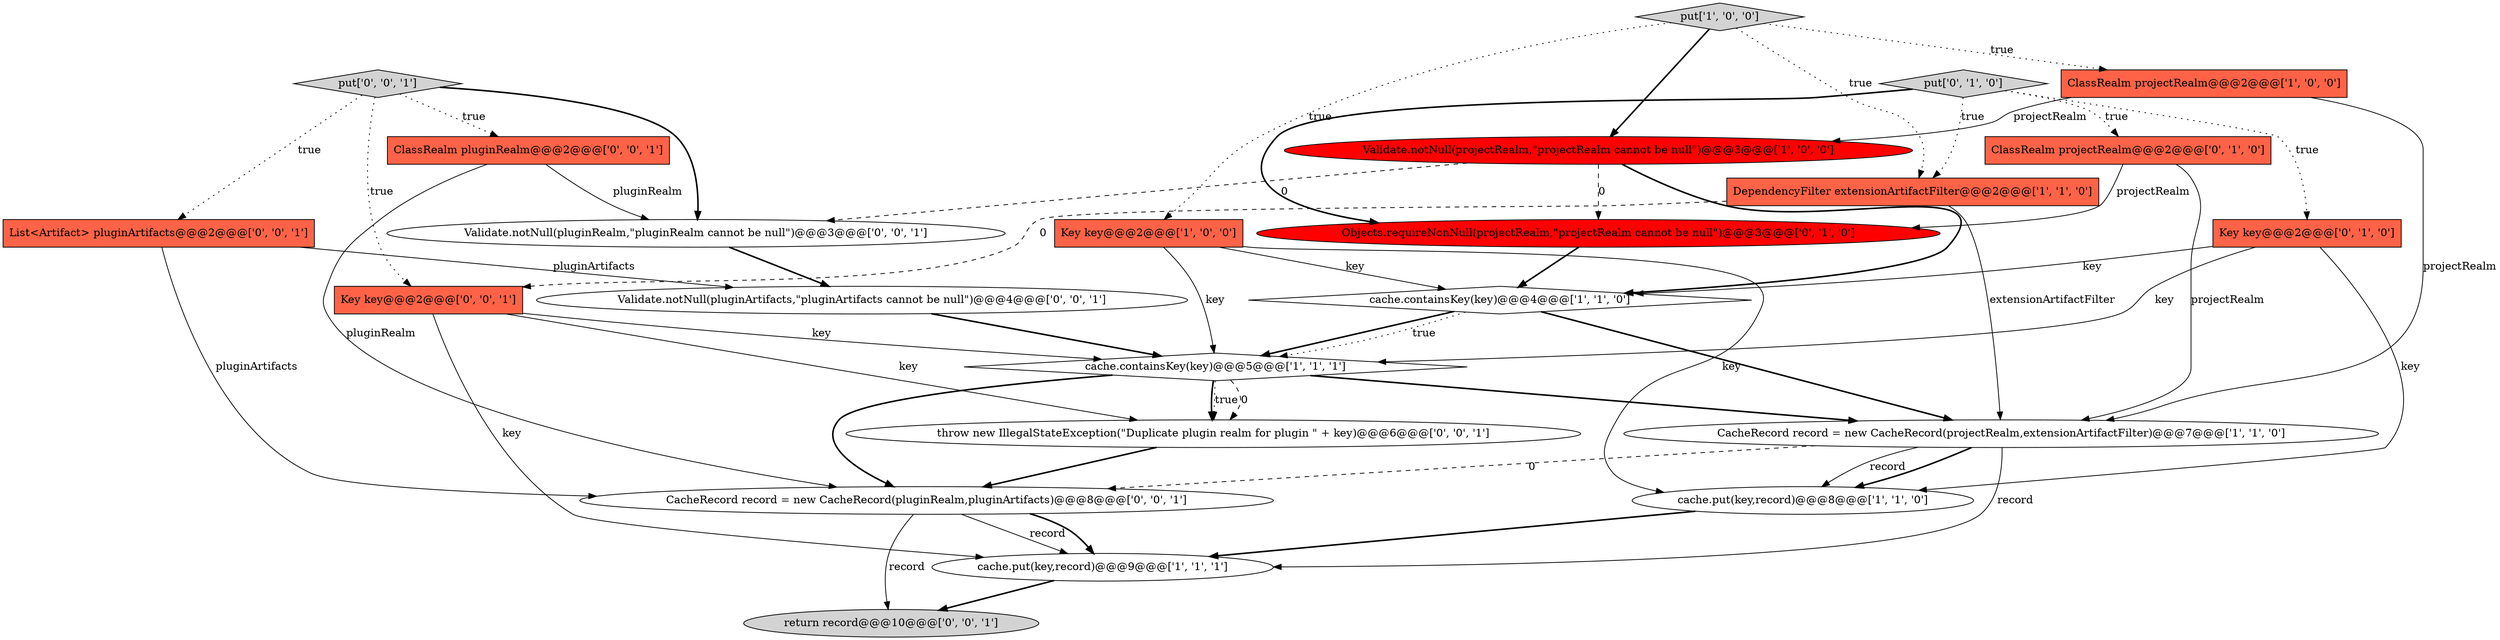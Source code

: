 digraph {
2 [style = filled, label = "CacheRecord record = new CacheRecord(projectRealm,extensionArtifactFilter)@@@7@@@['1', '1', '0']", fillcolor = white, shape = ellipse image = "AAA0AAABBB1BBB"];
19 [style = filled, label = "Key key@@@2@@@['0', '0', '1']", fillcolor = tomato, shape = box image = "AAA0AAABBB3BBB"];
21 [style = filled, label = "throw new IllegalStateException(\"Duplicate plugin realm for plugin \" + key)@@@6@@@['0', '0', '1']", fillcolor = white, shape = ellipse image = "AAA0AAABBB3BBB"];
1 [style = filled, label = "Key key@@@2@@@['1', '0', '0']", fillcolor = tomato, shape = box image = "AAA0AAABBB1BBB"];
22 [style = filled, label = "return record@@@10@@@['0', '0', '1']", fillcolor = lightgray, shape = ellipse image = "AAA0AAABBB3BBB"];
18 [style = filled, label = "Validate.notNull(pluginArtifacts,\"pluginArtifacts cannot be null\")@@@4@@@['0', '0', '1']", fillcolor = white, shape = ellipse image = "AAA0AAABBB3BBB"];
7 [style = filled, label = "cache.put(key,record)@@@8@@@['1', '1', '0']", fillcolor = white, shape = ellipse image = "AAA0AAABBB1BBB"];
4 [style = filled, label = "DependencyFilter extensionArtifactFilter@@@2@@@['1', '1', '0']", fillcolor = tomato, shape = box image = "AAA0AAABBB1BBB"];
3 [style = filled, label = "cache.containsKey(key)@@@4@@@['1', '1', '0']", fillcolor = white, shape = diamond image = "AAA0AAABBB1BBB"];
15 [style = filled, label = "List<Artifact> pluginArtifacts@@@2@@@['0', '0', '1']", fillcolor = tomato, shape = box image = "AAA0AAABBB3BBB"];
5 [style = filled, label = "Validate.notNull(projectRealm,\"projectRealm cannot be null\")@@@3@@@['1', '0', '0']", fillcolor = red, shape = ellipse image = "AAA1AAABBB1BBB"];
12 [style = filled, label = "ClassRealm projectRealm@@@2@@@['0', '1', '0']", fillcolor = tomato, shape = box image = "AAA0AAABBB2BBB"];
9 [style = filled, label = "cache.put(key,record)@@@9@@@['1', '1', '1']", fillcolor = white, shape = ellipse image = "AAA0AAABBB1BBB"];
16 [style = filled, label = "put['0', '0', '1']", fillcolor = lightgray, shape = diamond image = "AAA0AAABBB3BBB"];
6 [style = filled, label = "put['1', '0', '0']", fillcolor = lightgray, shape = diamond image = "AAA0AAABBB1BBB"];
0 [style = filled, label = "ClassRealm projectRealm@@@2@@@['1', '0', '0']", fillcolor = tomato, shape = box image = "AAA0AAABBB1BBB"];
20 [style = filled, label = "CacheRecord record = new CacheRecord(pluginRealm,pluginArtifacts)@@@8@@@['0', '0', '1']", fillcolor = white, shape = ellipse image = "AAA0AAABBB3BBB"];
8 [style = filled, label = "cache.containsKey(key)@@@5@@@['1', '1', '1']", fillcolor = white, shape = diamond image = "AAA0AAABBB1BBB"];
10 [style = filled, label = "put['0', '1', '0']", fillcolor = lightgray, shape = diamond image = "AAA0AAABBB2BBB"];
14 [style = filled, label = "ClassRealm pluginRealm@@@2@@@['0', '0', '1']", fillcolor = tomato, shape = box image = "AAA0AAABBB3BBB"];
11 [style = filled, label = "Key key@@@2@@@['0', '1', '0']", fillcolor = tomato, shape = box image = "AAA0AAABBB2BBB"];
13 [style = filled, label = "Objects.requireNonNull(projectRealm,\"projectRealm cannot be null\")@@@3@@@['0', '1', '0']", fillcolor = red, shape = ellipse image = "AAA1AAABBB2BBB"];
17 [style = filled, label = "Validate.notNull(pluginRealm,\"pluginRealm cannot be null\")@@@3@@@['0', '0', '1']", fillcolor = white, shape = ellipse image = "AAA0AAABBB3BBB"];
0->2 [style = solid, label="projectRealm"];
20->9 [style = solid, label="record"];
5->3 [style = bold, label=""];
9->22 [style = bold, label=""];
16->19 [style = dotted, label="true"];
5->13 [style = dashed, label="0"];
10->12 [style = dotted, label="true"];
2->20 [style = dashed, label="0"];
8->21 [style = dotted, label="true"];
20->9 [style = bold, label=""];
15->20 [style = solid, label="pluginArtifacts"];
15->18 [style = solid, label="pluginArtifacts"];
0->5 [style = solid, label="projectRealm"];
6->1 [style = dotted, label="true"];
12->13 [style = solid, label="projectRealm"];
4->2 [style = solid, label="extensionArtifactFilter"];
14->20 [style = solid, label="pluginRealm"];
16->17 [style = bold, label=""];
19->9 [style = solid, label="key"];
8->21 [style = dashed, label="0"];
1->8 [style = solid, label="key"];
1->7 [style = solid, label="key"];
7->9 [style = bold, label=""];
6->5 [style = bold, label=""];
2->7 [style = solid, label="record"];
8->20 [style = bold, label=""];
21->20 [style = bold, label=""];
5->17 [style = dashed, label="0"];
3->2 [style = bold, label=""];
8->2 [style = bold, label=""];
13->3 [style = bold, label=""];
2->9 [style = solid, label="record"];
11->3 [style = solid, label="key"];
10->13 [style = bold, label=""];
6->4 [style = dotted, label="true"];
10->11 [style = dotted, label="true"];
3->8 [style = bold, label=""];
16->14 [style = dotted, label="true"];
11->8 [style = solid, label="key"];
20->22 [style = solid, label="record"];
1->3 [style = solid, label="key"];
8->21 [style = bold, label=""];
4->19 [style = dashed, label="0"];
18->8 [style = bold, label=""];
6->0 [style = dotted, label="true"];
2->7 [style = bold, label=""];
19->21 [style = solid, label="key"];
10->4 [style = dotted, label="true"];
11->7 [style = solid, label="key"];
19->8 [style = solid, label="key"];
3->8 [style = dotted, label="true"];
17->18 [style = bold, label=""];
12->2 [style = solid, label="projectRealm"];
14->17 [style = solid, label="pluginRealm"];
16->15 [style = dotted, label="true"];
}
